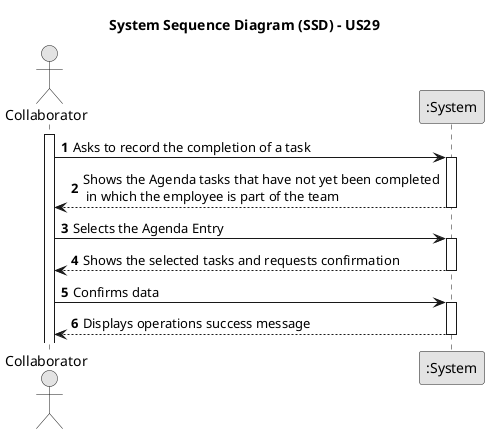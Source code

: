  @startuml
skinparam monochrome true
skinparam packageStyle rectangle
skinparam shadowing false

title System Sequence Diagram (SSD) - US29

autonumber

actor "Collaborator" as Collaborator
participant ":System" as System

activate Collaborator

    Collaborator -> System : Asks to record the completion of a task
    activate System

        System --> Collaborator : Shows the Agenda tasks that have not yet been completed\n in which the employee is part of the team
    deactivate System

    Collaborator -> System : Selects the Agenda Entry
    activate System

        System --> Collaborator : Shows the selected tasks and requests confirmation
    deactivate System

    Collaborator -> System : Confirms data
    activate System

        System --> Collaborator : Displays operations success message
    deactivate System


@enduml